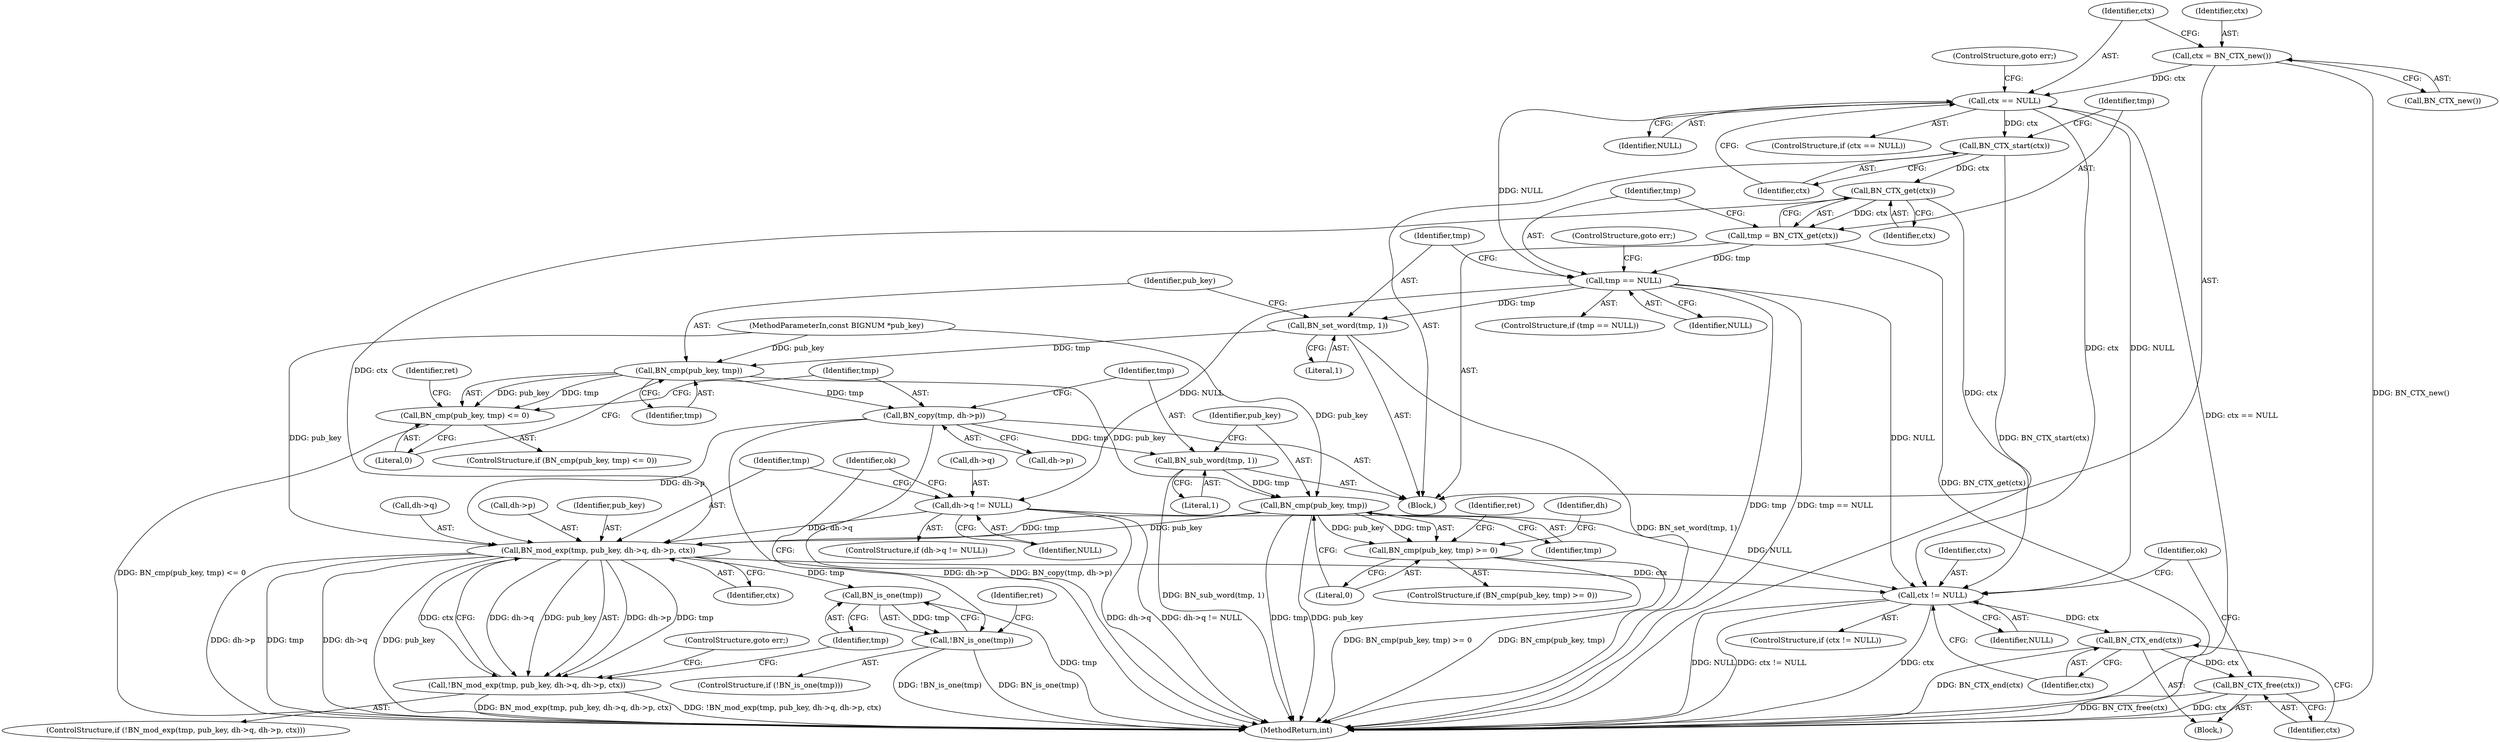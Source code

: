digraph "0_openssl_878e2c5b13010329c203f309ed0c8f2113f85648@pointer" {
"1000122" [label="(Call,ctx = BN_CTX_new())"];
"1000126" [label="(Call,ctx == NULL)"];
"1000130" [label="(Call,BN_CTX_start(ctx))"];
"1000134" [label="(Call,BN_CTX_get(ctx))"];
"1000132" [label="(Call,tmp = BN_CTX_get(ctx))"];
"1000137" [label="(Call,tmp == NULL)"];
"1000141" [label="(Call,BN_set_word(tmp, 1))"];
"1000146" [label="(Call,BN_cmp(pub_key, tmp))"];
"1000145" [label="(Call,BN_cmp(pub_key, tmp) <= 0)"];
"1000154" [label="(Call,BN_copy(tmp, dh->p))"];
"1000159" [label="(Call,BN_sub_word(tmp, 1))"];
"1000164" [label="(Call,BN_cmp(pub_key, tmp))"];
"1000163" [label="(Call,BN_cmp(pub_key, tmp) >= 0)"];
"1000181" [label="(Call,BN_mod_exp(tmp, pub_key, dh->q, dh->p, ctx))"];
"1000180" [label="(Call,!BN_mod_exp(tmp, pub_key, dh->q, dh->p, ctx))"];
"1000194" [label="(Call,BN_is_one(tmp))"];
"1000193" [label="(Call,!BN_is_one(tmp))"];
"1000205" [label="(Call,ctx != NULL)"];
"1000209" [label="(Call,BN_CTX_end(ctx))"];
"1000211" [label="(Call,BN_CTX_free(ctx))"];
"1000173" [label="(Call,dh->q != NULL)"];
"1000161" [label="(Literal,1)"];
"1000147" [label="(Identifier,pub_key)"];
"1000143" [label="(Literal,1)"];
"1000182" [label="(Identifier,tmp)"];
"1000149" [label="(Literal,0)"];
"1000146" [label="(Call,BN_cmp(pub_key, tmp))"];
"1000191" [label="(ControlStructure,goto err;)"];
"1000195" [label="(Identifier,tmp)"];
"1000124" [label="(Call,BN_CTX_new())"];
"1000140" [label="(ControlStructure,goto err;)"];
"1000214" [label="(Identifier,ok)"];
"1000129" [label="(ControlStructure,goto err;)"];
"1000187" [label="(Call,dh->p)"];
"1000179" [label="(ControlStructure,if (!BN_mod_exp(tmp, pub_key, dh->q, dh->p, ctx)))"];
"1000167" [label="(Literal,0)"];
"1000122" [label="(Call,ctx = BN_CTX_new())"];
"1000183" [label="(Identifier,pub_key)"];
"1000126" [label="(Call,ctx == NULL)"];
"1000192" [label="(ControlStructure,if (!BN_is_one(tmp)))"];
"1000154" [label="(Call,BN_copy(tmp, dh->p))"];
"1000156" [label="(Call,dh->p)"];
"1000194" [label="(Call,BN_is_one(tmp))"];
"1000131" [label="(Identifier,ctx)"];
"1000134" [label="(Call,BN_CTX_get(ctx))"];
"1000135" [label="(Identifier,ctx)"];
"1000132" [label="(Call,tmp = BN_CTX_get(ctx))"];
"1000207" [label="(Identifier,NULL)"];
"1000164" [label="(Call,BN_cmp(pub_key, tmp))"];
"1000159" [label="(Call,BN_sub_word(tmp, 1))"];
"1000209" [label="(Call,BN_CTX_end(ctx))"];
"1000141" [label="(Call,BN_set_word(tmp, 1))"];
"1000206" [label="(Identifier,ctx)"];
"1000193" [label="(Call,!BN_is_one(tmp))"];
"1000190" [label="(Identifier,ctx)"];
"1000204" [label="(ControlStructure,if (ctx != NULL))"];
"1000133" [label="(Identifier,tmp)"];
"1000145" [label="(Call,BN_cmp(pub_key, tmp) <= 0)"];
"1000211" [label="(Call,BN_CTX_free(ctx))"];
"1000136" [label="(ControlStructure,if (tmp == NULL))"];
"1000170" [label="(Identifier,ret)"];
"1000128" [label="(Identifier,NULL)"];
"1000201" [label="(Identifier,ok)"];
"1000125" [label="(ControlStructure,if (ctx == NULL))"];
"1000105" [label="(Block,)"];
"1000205" [label="(Call,ctx != NULL)"];
"1000177" [label="(Identifier,NULL)"];
"1000155" [label="(Identifier,tmp)"];
"1000181" [label="(Call,BN_mod_exp(tmp, pub_key, dh->q, dh->p, ctx))"];
"1000180" [label="(Call,!BN_mod_exp(tmp, pub_key, dh->q, dh->p, ctx))"];
"1000163" [label="(Call,BN_cmp(pub_key, tmp) >= 0)"];
"1000152" [label="(Identifier,ret)"];
"1000184" [label="(Call,dh->q)"];
"1000130" [label="(Call,BN_CTX_start(ctx))"];
"1000127" [label="(Identifier,ctx)"];
"1000139" [label="(Identifier,NULL)"];
"1000144" [label="(ControlStructure,if (BN_cmp(pub_key, tmp) <= 0))"];
"1000208" [label="(Block,)"];
"1000215" [label="(MethodReturn,int)"];
"1000174" [label="(Call,dh->q)"];
"1000103" [label="(MethodParameterIn,const BIGNUM *pub_key)"];
"1000173" [label="(Call,dh->q != NULL)"];
"1000160" [label="(Identifier,tmp)"];
"1000165" [label="(Identifier,pub_key)"];
"1000210" [label="(Identifier,ctx)"];
"1000138" [label="(Identifier,tmp)"];
"1000148" [label="(Identifier,tmp)"];
"1000162" [label="(ControlStructure,if (BN_cmp(pub_key, tmp) >= 0))"];
"1000175" [label="(Identifier,dh)"];
"1000142" [label="(Identifier,tmp)"];
"1000137" [label="(Call,tmp == NULL)"];
"1000166" [label="(Identifier,tmp)"];
"1000212" [label="(Identifier,ctx)"];
"1000123" [label="(Identifier,ctx)"];
"1000172" [label="(ControlStructure,if (dh->q != NULL))"];
"1000198" [label="(Identifier,ret)"];
"1000122" -> "1000105"  [label="AST: "];
"1000122" -> "1000124"  [label="CFG: "];
"1000123" -> "1000122"  [label="AST: "];
"1000124" -> "1000122"  [label="AST: "];
"1000127" -> "1000122"  [label="CFG: "];
"1000122" -> "1000215"  [label="DDG: BN_CTX_new()"];
"1000122" -> "1000126"  [label="DDG: ctx"];
"1000126" -> "1000125"  [label="AST: "];
"1000126" -> "1000128"  [label="CFG: "];
"1000127" -> "1000126"  [label="AST: "];
"1000128" -> "1000126"  [label="AST: "];
"1000129" -> "1000126"  [label="CFG: "];
"1000131" -> "1000126"  [label="CFG: "];
"1000126" -> "1000215"  [label="DDG: ctx == NULL"];
"1000126" -> "1000130"  [label="DDG: ctx"];
"1000126" -> "1000137"  [label="DDG: NULL"];
"1000126" -> "1000205"  [label="DDG: ctx"];
"1000126" -> "1000205"  [label="DDG: NULL"];
"1000130" -> "1000105"  [label="AST: "];
"1000130" -> "1000131"  [label="CFG: "];
"1000131" -> "1000130"  [label="AST: "];
"1000133" -> "1000130"  [label="CFG: "];
"1000130" -> "1000215"  [label="DDG: BN_CTX_start(ctx)"];
"1000130" -> "1000134"  [label="DDG: ctx"];
"1000134" -> "1000132"  [label="AST: "];
"1000134" -> "1000135"  [label="CFG: "];
"1000135" -> "1000134"  [label="AST: "];
"1000132" -> "1000134"  [label="CFG: "];
"1000134" -> "1000132"  [label="DDG: ctx"];
"1000134" -> "1000181"  [label="DDG: ctx"];
"1000134" -> "1000205"  [label="DDG: ctx"];
"1000132" -> "1000105"  [label="AST: "];
"1000133" -> "1000132"  [label="AST: "];
"1000138" -> "1000132"  [label="CFG: "];
"1000132" -> "1000215"  [label="DDG: BN_CTX_get(ctx)"];
"1000132" -> "1000137"  [label="DDG: tmp"];
"1000137" -> "1000136"  [label="AST: "];
"1000137" -> "1000139"  [label="CFG: "];
"1000138" -> "1000137"  [label="AST: "];
"1000139" -> "1000137"  [label="AST: "];
"1000140" -> "1000137"  [label="CFG: "];
"1000142" -> "1000137"  [label="CFG: "];
"1000137" -> "1000215"  [label="DDG: tmp"];
"1000137" -> "1000215"  [label="DDG: tmp == NULL"];
"1000137" -> "1000141"  [label="DDG: tmp"];
"1000137" -> "1000173"  [label="DDG: NULL"];
"1000137" -> "1000205"  [label="DDG: NULL"];
"1000141" -> "1000105"  [label="AST: "];
"1000141" -> "1000143"  [label="CFG: "];
"1000142" -> "1000141"  [label="AST: "];
"1000143" -> "1000141"  [label="AST: "];
"1000147" -> "1000141"  [label="CFG: "];
"1000141" -> "1000215"  [label="DDG: BN_set_word(tmp, 1)"];
"1000141" -> "1000146"  [label="DDG: tmp"];
"1000146" -> "1000145"  [label="AST: "];
"1000146" -> "1000148"  [label="CFG: "];
"1000147" -> "1000146"  [label="AST: "];
"1000148" -> "1000146"  [label="AST: "];
"1000149" -> "1000146"  [label="CFG: "];
"1000146" -> "1000145"  [label="DDG: pub_key"];
"1000146" -> "1000145"  [label="DDG: tmp"];
"1000103" -> "1000146"  [label="DDG: pub_key"];
"1000146" -> "1000154"  [label="DDG: tmp"];
"1000146" -> "1000164"  [label="DDG: pub_key"];
"1000145" -> "1000144"  [label="AST: "];
"1000145" -> "1000149"  [label="CFG: "];
"1000149" -> "1000145"  [label="AST: "];
"1000152" -> "1000145"  [label="CFG: "];
"1000155" -> "1000145"  [label="CFG: "];
"1000145" -> "1000215"  [label="DDG: BN_cmp(pub_key, tmp) <= 0"];
"1000154" -> "1000105"  [label="AST: "];
"1000154" -> "1000156"  [label="CFG: "];
"1000155" -> "1000154"  [label="AST: "];
"1000156" -> "1000154"  [label="AST: "];
"1000160" -> "1000154"  [label="CFG: "];
"1000154" -> "1000215"  [label="DDG: BN_copy(tmp, dh->p)"];
"1000154" -> "1000215"  [label="DDG: dh->p"];
"1000154" -> "1000159"  [label="DDG: tmp"];
"1000154" -> "1000181"  [label="DDG: dh->p"];
"1000159" -> "1000105"  [label="AST: "];
"1000159" -> "1000161"  [label="CFG: "];
"1000160" -> "1000159"  [label="AST: "];
"1000161" -> "1000159"  [label="AST: "];
"1000165" -> "1000159"  [label="CFG: "];
"1000159" -> "1000215"  [label="DDG: BN_sub_word(tmp, 1)"];
"1000159" -> "1000164"  [label="DDG: tmp"];
"1000164" -> "1000163"  [label="AST: "];
"1000164" -> "1000166"  [label="CFG: "];
"1000165" -> "1000164"  [label="AST: "];
"1000166" -> "1000164"  [label="AST: "];
"1000167" -> "1000164"  [label="CFG: "];
"1000164" -> "1000215"  [label="DDG: tmp"];
"1000164" -> "1000215"  [label="DDG: pub_key"];
"1000164" -> "1000163"  [label="DDG: pub_key"];
"1000164" -> "1000163"  [label="DDG: tmp"];
"1000103" -> "1000164"  [label="DDG: pub_key"];
"1000164" -> "1000181"  [label="DDG: tmp"];
"1000164" -> "1000181"  [label="DDG: pub_key"];
"1000163" -> "1000162"  [label="AST: "];
"1000163" -> "1000167"  [label="CFG: "];
"1000167" -> "1000163"  [label="AST: "];
"1000170" -> "1000163"  [label="CFG: "];
"1000175" -> "1000163"  [label="CFG: "];
"1000163" -> "1000215"  [label="DDG: BN_cmp(pub_key, tmp)"];
"1000163" -> "1000215"  [label="DDG: BN_cmp(pub_key, tmp) >= 0"];
"1000181" -> "1000180"  [label="AST: "];
"1000181" -> "1000190"  [label="CFG: "];
"1000182" -> "1000181"  [label="AST: "];
"1000183" -> "1000181"  [label="AST: "];
"1000184" -> "1000181"  [label="AST: "];
"1000187" -> "1000181"  [label="AST: "];
"1000190" -> "1000181"  [label="AST: "];
"1000180" -> "1000181"  [label="CFG: "];
"1000181" -> "1000215"  [label="DDG: dh->p"];
"1000181" -> "1000215"  [label="DDG: tmp"];
"1000181" -> "1000215"  [label="DDG: dh->q"];
"1000181" -> "1000215"  [label="DDG: pub_key"];
"1000181" -> "1000180"  [label="DDG: dh->p"];
"1000181" -> "1000180"  [label="DDG: dh->q"];
"1000181" -> "1000180"  [label="DDG: pub_key"];
"1000181" -> "1000180"  [label="DDG: tmp"];
"1000181" -> "1000180"  [label="DDG: ctx"];
"1000103" -> "1000181"  [label="DDG: pub_key"];
"1000173" -> "1000181"  [label="DDG: dh->q"];
"1000181" -> "1000194"  [label="DDG: tmp"];
"1000181" -> "1000205"  [label="DDG: ctx"];
"1000180" -> "1000179"  [label="AST: "];
"1000191" -> "1000180"  [label="CFG: "];
"1000195" -> "1000180"  [label="CFG: "];
"1000180" -> "1000215"  [label="DDG: BN_mod_exp(tmp, pub_key, dh->q, dh->p, ctx)"];
"1000180" -> "1000215"  [label="DDG: !BN_mod_exp(tmp, pub_key, dh->q, dh->p, ctx)"];
"1000194" -> "1000193"  [label="AST: "];
"1000194" -> "1000195"  [label="CFG: "];
"1000195" -> "1000194"  [label="AST: "];
"1000193" -> "1000194"  [label="CFG: "];
"1000194" -> "1000215"  [label="DDG: tmp"];
"1000194" -> "1000193"  [label="DDG: tmp"];
"1000193" -> "1000192"  [label="AST: "];
"1000198" -> "1000193"  [label="CFG: "];
"1000201" -> "1000193"  [label="CFG: "];
"1000193" -> "1000215"  [label="DDG: BN_is_one(tmp)"];
"1000193" -> "1000215"  [label="DDG: !BN_is_one(tmp)"];
"1000205" -> "1000204"  [label="AST: "];
"1000205" -> "1000207"  [label="CFG: "];
"1000206" -> "1000205"  [label="AST: "];
"1000207" -> "1000205"  [label="AST: "];
"1000210" -> "1000205"  [label="CFG: "];
"1000214" -> "1000205"  [label="CFG: "];
"1000205" -> "1000215"  [label="DDG: ctx"];
"1000205" -> "1000215"  [label="DDG: NULL"];
"1000205" -> "1000215"  [label="DDG: ctx != NULL"];
"1000173" -> "1000205"  [label="DDG: NULL"];
"1000205" -> "1000209"  [label="DDG: ctx"];
"1000209" -> "1000208"  [label="AST: "];
"1000209" -> "1000210"  [label="CFG: "];
"1000210" -> "1000209"  [label="AST: "];
"1000212" -> "1000209"  [label="CFG: "];
"1000209" -> "1000215"  [label="DDG: BN_CTX_end(ctx)"];
"1000209" -> "1000211"  [label="DDG: ctx"];
"1000211" -> "1000208"  [label="AST: "];
"1000211" -> "1000212"  [label="CFG: "];
"1000212" -> "1000211"  [label="AST: "];
"1000214" -> "1000211"  [label="CFG: "];
"1000211" -> "1000215"  [label="DDG: ctx"];
"1000211" -> "1000215"  [label="DDG: BN_CTX_free(ctx)"];
"1000173" -> "1000172"  [label="AST: "];
"1000173" -> "1000177"  [label="CFG: "];
"1000174" -> "1000173"  [label="AST: "];
"1000177" -> "1000173"  [label="AST: "];
"1000182" -> "1000173"  [label="CFG: "];
"1000201" -> "1000173"  [label="CFG: "];
"1000173" -> "1000215"  [label="DDG: dh->q != NULL"];
"1000173" -> "1000215"  [label="DDG: dh->q"];
}
